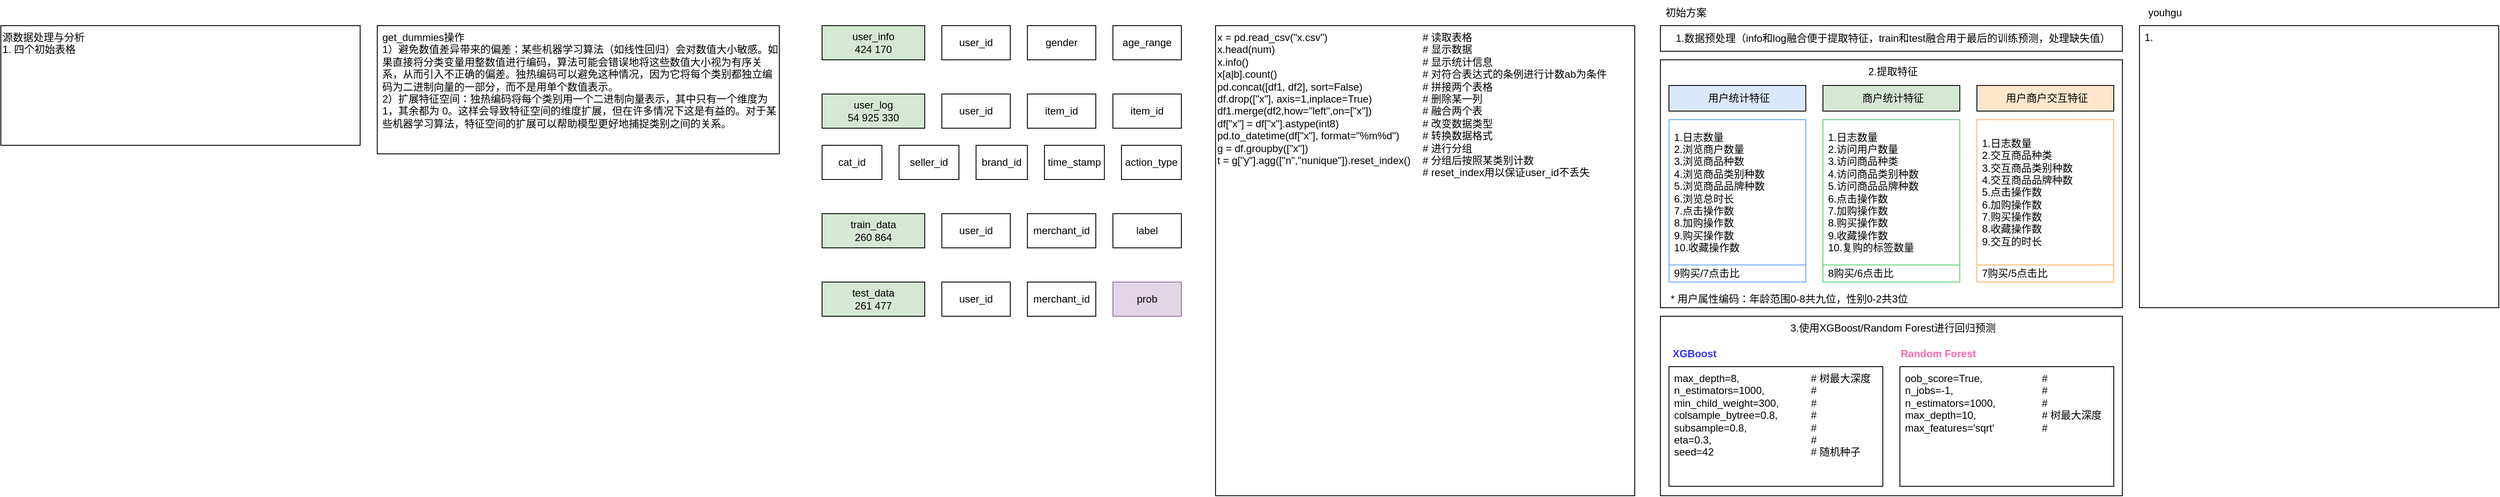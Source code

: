 <mxfile version="24.7.6">
  <diagram name="第 1 页" id="nSqqlTotFycrfwxX73Ba">
    <mxGraphModel dx="2227" dy="961" grid="1" gridSize="10" guides="1" tooltips="1" connect="1" arrows="1" fold="1" page="0" pageScale="1" pageWidth="827" pageHeight="1169" math="0" shadow="0">
      <root>
        <mxCell id="0" />
        <mxCell id="1" parent="0" />
        <mxCell id="o0Hb8o0XORfrBRrqirPu-1" value="&lt;div style=&quot;&quot;&gt;&lt;span style=&quot;background-color: initial;&quot;&gt;源数据处理与分析&lt;/span&gt;&lt;/div&gt;&lt;div style=&quot;&quot;&gt;&lt;span style=&quot;background-color: initial;&quot;&gt;1. 四个初始表格&lt;/span&gt;&lt;/div&gt;&lt;div&gt;&lt;br&gt;&lt;/div&gt;" style="rounded=0;whiteSpace=wrap;html=1;align=left;verticalAlign=top;" parent="1" vertex="1">
          <mxGeometry x="-1160" y="-160" width="420" height="140" as="geometry" />
        </mxCell>
        <mxCell id="o0Hb8o0XORfrBRrqirPu-2" value="user_info&lt;div&gt;424 170&lt;/div&gt;" style="rounded=0;whiteSpace=wrap;html=1;fillColor=#d5e8d4;strokeColor=#000000;" parent="1" vertex="1">
          <mxGeometry x="-200" y="-160" width="120" height="40" as="geometry" />
        </mxCell>
        <mxCell id="o0Hb8o0XORfrBRrqirPu-3" value="user_log&lt;div&gt;54 925 330&lt;/div&gt;" style="rounded=0;whiteSpace=wrap;html=1;fillColor=#d5e8d4;strokeColor=#000000;" parent="1" vertex="1">
          <mxGeometry x="-200" y="-80" width="120" height="40" as="geometry" />
        </mxCell>
        <mxCell id="o0Hb8o0XORfrBRrqirPu-4" value="train_data&lt;div&gt;260 864&lt;/div&gt;" style="rounded=0;whiteSpace=wrap;html=1;fillColor=#d5e8d4;strokeColor=#000000;" parent="1" vertex="1">
          <mxGeometry x="-200" y="60" width="120" height="40" as="geometry" />
        </mxCell>
        <mxCell id="o0Hb8o0XORfrBRrqirPu-5" value="test_data&lt;div&gt;261 477&lt;/div&gt;" style="rounded=0;whiteSpace=wrap;html=1;fillColor=#d5e8d4;strokeColor=#000000;" parent="1" vertex="1">
          <mxGeometry x="-200" y="140" width="120" height="40" as="geometry" />
        </mxCell>
        <mxCell id="o0Hb8o0XORfrBRrqirPu-6" value="x = pd.read_csv(&quot;x.csv&quot;)&lt;span style=&quot;white-space: pre;&quot;&gt;&#x9;&lt;/span&gt;&lt;span style=&quot;white-space: pre;&quot;&gt;&#x9;&lt;span style=&quot;white-space: pre;&quot;&gt;&#x9;&lt;/span&gt;&lt;span style=&quot;white-space: pre;&quot;&gt;&#x9;&lt;/span&gt;&lt;span style=&quot;white-space: pre;&quot;&gt;&#x9;&lt;/span&gt;&lt;/span&gt;# 读取表格&lt;div&gt;x.head(num)&amp;nbsp; &amp;nbsp;&lt;span style=&quot;white-space: pre;&quot;&gt;&#x9;&lt;/span&gt;&lt;span style=&quot;white-space: pre;&quot;&gt;&#x9;&lt;/span&gt;&lt;span style=&quot;white-space: pre;&quot;&gt;&#x9;&lt;/span&gt;&lt;span style=&quot;white-space: pre;&quot;&gt;&#x9;&lt;span style=&quot;white-space: pre;&quot;&gt;&#x9;&lt;/span&gt;&lt;span style=&quot;white-space: pre;&quot;&gt;&#x9;&lt;/span&gt;&lt;span style=&quot;white-space: pre;&quot;&gt;&#x9;&lt;/span&gt;&lt;/span&gt;# 显示数据&lt;/div&gt;&lt;div&gt;x.info()&lt;span style=&quot;white-space: pre;&quot;&gt;&#x9;&lt;/span&gt;&lt;span style=&quot;white-space: pre;&quot;&gt;&#x9;&lt;/span&gt;&lt;span style=&quot;white-space: pre;&quot;&gt;&#x9;&lt;/span&gt;&lt;span style=&quot;white-space: pre;&quot;&gt;&#x9;&lt;/span&gt;&lt;span style=&quot;white-space: pre;&quot;&gt;&#x9;&lt;span style=&quot;white-space: pre;&quot;&gt;&#x9;&lt;/span&gt;&lt;span style=&quot;white-space: pre;&quot;&gt;&#x9;&lt;/span&gt;&lt;span style=&quot;white-space: pre;&quot;&gt;&#x9;&lt;/span&gt;&lt;/span&gt;# 显示统计信息&lt;/div&gt;&lt;div&gt;x[a|b].count()&lt;span style=&quot;white-space: pre;&quot;&gt;&#x9;&lt;/span&gt;&lt;span style=&quot;white-space: pre;&quot;&gt;&#x9;&lt;/span&gt;&lt;span style=&quot;white-space: pre;&quot;&gt;&#x9;&lt;/span&gt;&lt;span style=&quot;white-space: pre;&quot;&gt;&#x9;&lt;span style=&quot;white-space: pre;&quot;&gt;&#x9;&lt;/span&gt;&lt;span style=&quot;white-space: pre;&quot;&gt;&#x9;&lt;/span&gt;&lt;span style=&quot;white-space: pre;&quot;&gt;&#x9;&lt;/span&gt;&lt;/span&gt;# 对符合表达式的条例进行计数ab为条件&lt;/div&gt;&lt;div&gt;pd.concat([df1, df2], sort=False)&lt;span style=&quot;white-space: pre;&quot;&gt;&lt;span style=&quot;white-space: pre;&quot;&gt;&#x9;&lt;/span&gt;&lt;span style=&quot;white-space: pre;&quot;&gt;&#x9;&lt;/span&gt;&lt;span style=&quot;white-space: pre;&quot;&gt;&#x9;&lt;/span&gt;&lt;/span&gt;# 拼接两个表格&lt;br&gt;&lt;/div&gt;&lt;div&gt;df.drop([&quot;x&quot;], axis=1,inplace=True)&lt;span style=&quot;white-space: pre;&quot;&gt;&#x9;&lt;span style=&quot;white-space: pre;&quot;&gt;&#x9;&lt;/span&gt;&lt;span style=&quot;white-space: pre;&quot;&gt;&#x9;&lt;/span&gt;&lt;/span&gt;# 删除某一列&lt;/div&gt;&lt;div&gt;df1.merge(df2,how=&quot;left&quot;,on=[&quot;x&quot;])&lt;span style=&quot;white-space: pre;&quot;&gt;&#x9;&lt;/span&gt;&lt;span style=&quot;white-space: pre;&quot;&gt;&#x9;&lt;/span&gt;&lt;span style=&quot;white-space: pre;&quot;&gt;&#x9;&lt;/span&gt;# 融合两个表&lt;/div&gt;&lt;div&gt;df[&quot;x&quot;] = df[&quot;x&quot;].astype(int8)&lt;span style=&quot;white-space: pre;&quot;&gt;&#x9;&lt;/span&gt;&lt;span style=&quot;white-space: pre;&quot;&gt;&#x9;&lt;/span&gt;&lt;span style=&quot;white-space: pre;&quot;&gt;&#x9;&lt;/span&gt;&lt;span style=&quot;white-space: pre;&quot;&gt;&#x9;&lt;/span&gt;# 改变数据类型&lt;/div&gt;&lt;div&gt;pd.to_datetime(&lt;span style=&quot;background-color: initial;&quot;&gt;df[&quot;x&quot;], format=&quot;%m%d&quot;&lt;/span&gt;&lt;span style=&quot;background-color: initial;&quot;&gt;)&lt;span style=&quot;white-space: pre;&quot;&gt;&#x9;&lt;/span&gt;# 转换数据格式&lt;/span&gt;&lt;/div&gt;&lt;div&gt;&lt;span style=&quot;background-color: initial;&quot;&gt;g = df.groupby([&quot;x&quot;])&lt;span style=&quot;white-space: pre;&quot;&gt;&#x9;&lt;/span&gt;&lt;span style=&quot;white-space: pre;&quot;&gt;&#x9;&lt;/span&gt;&lt;span style=&quot;white-space: pre;&quot;&gt;&#x9;&lt;/span&gt;&lt;span style=&quot;white-space: pre;&quot;&gt;&#x9;&lt;/span&gt;&lt;span style=&quot;white-space: pre;&quot;&gt;&#x9;&lt;/span&gt;# 进行分组&lt;/span&gt;&lt;/div&gt;&lt;div&gt;t = g[&quot;y&quot;].agg([&quot;n&quot;,&quot;nunique&quot;]).reset_index()&lt;span style=&quot;white-space: pre;&quot;&gt;&#x9;&lt;/span&gt;# 分组后按照某类别计数&lt;/div&gt;&lt;div&gt;&lt;span style=&quot;white-space: pre;&quot;&gt;&#x9;&lt;/span&gt;&lt;span style=&quot;white-space: pre;&quot;&gt;&#x9;&lt;/span&gt;&lt;span style=&quot;white-space: pre;&quot;&gt;&#x9;&lt;/span&gt;&lt;span style=&quot;white-space: pre;&quot;&gt;&#x9;&lt;/span&gt;&lt;span style=&quot;white-space: pre;&quot;&gt;&#x9;&lt;/span&gt;&lt;span style=&quot;white-space: pre;&quot;&gt;&#x9;&lt;/span&gt;&lt;span style=&quot;white-space: pre;&quot;&gt;&#x9;&lt;/span&gt;&lt;span style=&quot;white-space: pre;&quot;&gt;&#x9;&lt;/span&gt;&lt;span style=&quot;white-space: pre;&quot;&gt;&#x9;&lt;/span&gt;#&amp;nbsp;&lt;span style=&quot;background-color: initial;&quot;&gt;reset_index用以保证user_id不丢失&lt;/span&gt;&lt;br&gt;&lt;/div&gt;&lt;div&gt;&lt;span style=&quot;background-color: initial;&quot;&gt;&lt;br&gt;&lt;/span&gt;&lt;/div&gt;" style="rounded=0;whiteSpace=wrap;html=1;align=left;verticalAlign=top;" parent="1" vertex="1">
          <mxGeometry x="260" y="-160" width="490" height="550" as="geometry" />
        </mxCell>
        <mxCell id="o0Hb8o0XORfrBRrqirPu-7" value="age_range" style="rounded=0;whiteSpace=wrap;html=1;" parent="1" vertex="1">
          <mxGeometry x="140" y="-160" width="80" height="40" as="geometry" />
        </mxCell>
        <mxCell id="o0Hb8o0XORfrBRrqirPu-8" value="user_id" style="rounded=0;whiteSpace=wrap;html=1;" parent="1" vertex="1">
          <mxGeometry x="-60" y="-160" width="80" height="40" as="geometry" />
        </mxCell>
        <mxCell id="o0Hb8o0XORfrBRrqirPu-9" value="user_id" style="rounded=0;whiteSpace=wrap;html=1;" parent="1" vertex="1">
          <mxGeometry x="-60" y="-80" width="80" height="40" as="geometry" />
        </mxCell>
        <mxCell id="o0Hb8o0XORfrBRrqirPu-10" value="user_id" style="rounded=0;whiteSpace=wrap;html=1;" parent="1" vertex="1">
          <mxGeometry x="-60" y="60" width="80" height="40" as="geometry" />
        </mxCell>
        <mxCell id="o0Hb8o0XORfrBRrqirPu-11" value="gender" style="rounded=0;whiteSpace=wrap;html=1;" parent="1" vertex="1">
          <mxGeometry x="40" y="-160" width="80" height="40" as="geometry" />
        </mxCell>
        <mxCell id="o0Hb8o0XORfrBRrqirPu-12" value="merchant_id" style="rounded=0;whiteSpace=wrap;html=1;" parent="1" vertex="1">
          <mxGeometry x="40" y="60" width="80" height="40" as="geometry" />
        </mxCell>
        <mxCell id="o0Hb8o0XORfrBRrqirPu-13" value="label" style="rounded=0;whiteSpace=wrap;html=1;" parent="1" vertex="1">
          <mxGeometry x="140" y="60" width="80" height="40" as="geometry" />
        </mxCell>
        <mxCell id="o0Hb8o0XORfrBRrqirPu-14" value="item_id" style="rounded=0;whiteSpace=wrap;html=1;" parent="1" vertex="1">
          <mxGeometry x="40" y="-80" width="80" height="40" as="geometry" />
        </mxCell>
        <mxCell id="o0Hb8o0XORfrBRrqirPu-15" value="item_id" style="rounded=0;whiteSpace=wrap;html=1;" parent="1" vertex="1">
          <mxGeometry x="140" y="-80" width="80" height="40" as="geometry" />
        </mxCell>
        <mxCell id="o0Hb8o0XORfrBRrqirPu-16" value="cat_id" style="rounded=0;whiteSpace=wrap;html=1;" parent="1" vertex="1">
          <mxGeometry x="-200" y="-20" width="70" height="40" as="geometry" />
        </mxCell>
        <mxCell id="o0Hb8o0XORfrBRrqirPu-17" value="seller_id" style="rounded=0;whiteSpace=wrap;html=1;" parent="1" vertex="1">
          <mxGeometry x="-110" y="-20" width="70" height="40" as="geometry" />
        </mxCell>
        <mxCell id="o0Hb8o0XORfrBRrqirPu-18" value="brand_id" style="rounded=0;whiteSpace=wrap;html=1;" parent="1" vertex="1">
          <mxGeometry x="-20" y="-20" width="60" height="40" as="geometry" />
        </mxCell>
        <mxCell id="o0Hb8o0XORfrBRrqirPu-19" value="time_stamp" style="rounded=0;whiteSpace=wrap;html=1;" parent="1" vertex="1">
          <mxGeometry x="60" y="-20" width="70" height="40" as="geometry" />
        </mxCell>
        <mxCell id="o0Hb8o0XORfrBRrqirPu-20" value="action_type" style="rounded=0;whiteSpace=wrap;html=1;" parent="1" vertex="1">
          <mxGeometry x="150" y="-20" width="70" height="40" as="geometry" />
        </mxCell>
        <mxCell id="o0Hb8o0XORfrBRrqirPu-21" value="user_id" style="rounded=0;whiteSpace=wrap;html=1;" parent="1" vertex="1">
          <mxGeometry x="-60" y="140" width="80" height="40" as="geometry" />
        </mxCell>
        <mxCell id="o0Hb8o0XORfrBRrqirPu-22" value="merchant_id" style="rounded=0;whiteSpace=wrap;html=1;" parent="1" vertex="1">
          <mxGeometry x="40" y="140" width="80" height="40" as="geometry" />
        </mxCell>
        <mxCell id="o0Hb8o0XORfrBRrqirPu-23" value="prob" style="rounded=0;whiteSpace=wrap;html=1;fillColor=#e1d5e7;strokeColor=#9673a6;" parent="1" vertex="1">
          <mxGeometry x="140" y="140" width="80" height="40" as="geometry" />
        </mxCell>
        <mxCell id="o0Hb8o0XORfrBRrqirPu-24" value="&lt;div&gt;1.数据预处理（info和log融合便于提取特征，train和test融合用于最后的训练预测，&lt;span style=&quot;background-color: initial;&quot;&gt;处理缺失值&lt;/span&gt;&lt;span style=&quot;background-color: initial;&quot;&gt;）&lt;/span&gt;&lt;/div&gt;" style="rounded=0;whiteSpace=wrap;html=1;align=center;verticalAlign=middle;spacing=2;spacingLeft=4;" parent="1" vertex="1">
          <mxGeometry x="780" y="-160" width="540" height="30" as="geometry" />
        </mxCell>
        <mxCell id="eMkulTvPsyGz5oUcg8Yd-1" value="&lt;div&gt;get_dummies操作&lt;/div&gt;1）避免数值差异带来的偏差：某些机器学习算法（如线性回归）会对数值大小敏感。如果直接将分类变量用整数值进行编码，算法可能会错误地将这些数值大小视为有序关系，从而引入不正确的偏差。独热编码可以避免这种情况，因为它将每个类别都独立编码为二进制向量的一部分，而不是用单个数值表示。&lt;div&gt;2）扩展特征空间：独热编码将每个类别用一个二进制向量表示，其中只有一个维度为 1，其余都为 0。这样会导致特征空间的维度扩展，但在许多情况下这是有益的。对于某些机器学习算法，特征空间的扩展可以帮助模型更好地捕捉类别之间的关系。&lt;/div&gt;" style="rounded=0;whiteSpace=wrap;html=1;align=left;verticalAlign=top;spacingLeft=4;" parent="1" vertex="1">
          <mxGeometry x="-720" y="-160" width="470" height="150" as="geometry" />
        </mxCell>
        <mxCell id="yMs0_Jfr-LNyBvqss9Xc-4" value="2.提取特征" style="rounded=0;whiteSpace=wrap;html=1;align=center;verticalAlign=top;spacing=2;spacingLeft=4;strokeColor=#000000;" vertex="1" parent="1">
          <mxGeometry x="780" y="-120" width="540" height="290" as="geometry" />
        </mxCell>
        <mxCell id="yMs0_Jfr-LNyBvqss9Xc-5" value="用户统计特征" style="rounded=0;whiteSpace=wrap;html=1;align=center;verticalAlign=middle;spacing=2;spacingLeft=4;fillColor=#dae8fc;strokeColor=#000000;" vertex="1" parent="1">
          <mxGeometry x="790" y="-90" width="160" height="30" as="geometry" />
        </mxCell>
        <mxCell id="yMs0_Jfr-LNyBvqss9Xc-8" value="商户统计特征" style="rounded=0;whiteSpace=wrap;html=1;align=center;verticalAlign=middle;spacing=2;spacingLeft=4;fillColor=#d5e8d4;strokeColor=#000000;" vertex="1" parent="1">
          <mxGeometry x="970" y="-90" width="160" height="30" as="geometry" />
        </mxCell>
        <mxCell id="yMs0_Jfr-LNyBvqss9Xc-9" value="用户商户交互特征" style="rounded=0;whiteSpace=wrap;html=1;align=center;verticalAlign=middle;spacing=2;spacingLeft=4;fillColor=#ffe6cc;strokeColor=default;" vertex="1" parent="1">
          <mxGeometry x="1150" y="-90" width="160" height="30" as="geometry" />
        </mxCell>
        <mxCell id="yMs0_Jfr-LNyBvqss9Xc-10" value="1.日志数量&lt;div&gt;2.浏览商户数量&lt;/div&gt;&lt;div&gt;3.&lt;span style=&quot;background-color: initial;&quot;&gt;浏览商品种数&lt;/span&gt;&lt;/div&gt;&lt;div&gt;&lt;span style=&quot;background-color: initial;&quot;&gt;4.浏览商品类别种数&lt;/span&gt;&lt;/div&gt;&lt;div&gt;&lt;span style=&quot;background-color: initial;&quot;&gt;5.浏览商品品牌种数&lt;/span&gt;&lt;/div&gt;&lt;div&gt;&lt;span style=&quot;background-color: initial;&quot;&gt;6.浏览总时长&lt;/span&gt;&lt;/div&gt;&lt;div&gt;&lt;span style=&quot;background-color: initial;&quot;&gt;7.点击操作数&lt;/span&gt;&lt;/div&gt;&lt;div&gt;&lt;span style=&quot;background-color: initial;&quot;&gt;8.加购操作数&lt;/span&gt;&lt;/div&gt;&lt;div&gt;&lt;span style=&quot;background-color: initial;&quot;&gt;9.购买操作数&lt;/span&gt;&lt;/div&gt;&lt;div&gt;&lt;span style=&quot;background-color: initial;&quot;&gt;10.收藏操作数&lt;/span&gt;&lt;/div&gt;" style="rounded=0;whiteSpace=wrap;html=1;align=left;verticalAlign=middle;spacing=2;spacingLeft=4;fillColor=#FFFFFF;strokeColor=#63A7FF;" vertex="1" parent="1">
          <mxGeometry x="790" y="-50" width="160" height="170" as="geometry" />
        </mxCell>
        <mxCell id="yMs0_Jfr-LNyBvqss9Xc-12" value="初始方案" style="text;html=1;align=center;verticalAlign=middle;whiteSpace=wrap;rounded=0;" vertex="1" parent="1">
          <mxGeometry x="780" y="-190" width="60" height="30" as="geometry" />
        </mxCell>
        <mxCell id="yMs0_Jfr-LNyBvqss9Xc-13" value="&lt;div&gt;3.使用XGBoost/Random Forest进行回归预测&lt;/div&gt;" style="rounded=0;whiteSpace=wrap;html=1;align=center;verticalAlign=top;spacing=2;spacingLeft=4;" vertex="1" parent="1">
          <mxGeometry x="780" y="180" width="540" height="210" as="geometry" />
        </mxCell>
        <mxCell id="yMs0_Jfr-LNyBvqss9Xc-14" value="1.日志数量&lt;div&gt;2.访问用户数量&lt;/div&gt;&lt;div&gt;3.访问商品种类&lt;/div&gt;&lt;div&gt;4.访问商品类别种数&lt;/div&gt;&lt;div&gt;5.访问商品品牌种数&lt;/div&gt;&lt;div&gt;&lt;div&gt;&lt;span style=&quot;background-color: initial;&quot;&gt;6.点击操作数&lt;/span&gt;&lt;/div&gt;&lt;div&gt;&lt;span style=&quot;background-color: initial;&quot;&gt;7.加购操作数&lt;/span&gt;&lt;/div&gt;&lt;div&gt;&lt;span style=&quot;background-color: initial;&quot;&gt;8.购买操作数&lt;/span&gt;&lt;/div&gt;&lt;div&gt;&lt;span style=&quot;background-color: initial;&quot;&gt;9.收藏操作数&lt;/span&gt;&lt;/div&gt;&lt;/div&gt;&lt;div&gt;&lt;span style=&quot;background-color: initial;&quot;&gt;10.复购的标签数量&lt;/span&gt;&lt;/div&gt;" style="rounded=0;whiteSpace=wrap;html=1;align=left;verticalAlign=middle;spacing=2;spacingLeft=4;fillColor=#FFFFFF;strokeColor=#62CC82;" vertex="1" parent="1">
          <mxGeometry x="970" y="-50" width="160" height="170" as="geometry" />
        </mxCell>
        <mxCell id="yMs0_Jfr-LNyBvqss9Xc-15" value="1.日志数量&lt;div&gt;&lt;div&gt;2.交互商品种类&lt;/div&gt;&lt;div&gt;3.交互商品类别种数&lt;/div&gt;&lt;div&gt;4.交互商品品牌种数&lt;/div&gt;&lt;div&gt;&lt;div&gt;&lt;span style=&quot;background-color: initial;&quot;&gt;5.点击操作数&lt;/span&gt;&lt;/div&gt;&lt;div&gt;&lt;span style=&quot;background-color: initial;&quot;&gt;6.加购操作数&lt;/span&gt;&lt;/div&gt;&lt;div&gt;&lt;span style=&quot;background-color: initial;&quot;&gt;7.购买操作数&lt;/span&gt;&lt;/div&gt;&lt;div&gt;&lt;span style=&quot;background-color: initial;&quot;&gt;8.收藏操作数&lt;/span&gt;&lt;/div&gt;&lt;/div&gt;&lt;/div&gt;&lt;div&gt;&lt;span style=&quot;background-color: initial;&quot;&gt;9.交互的时长&lt;/span&gt;&lt;/div&gt;" style="rounded=0;whiteSpace=wrap;html=1;align=left;verticalAlign=middle;spacing=2;spacingLeft=4;fillColor=#FFFFFF;strokeColor=#FFB366;" vertex="1" parent="1">
          <mxGeometry x="1150" y="-50" width="160" height="170" as="geometry" />
        </mxCell>
        <mxCell id="yMs0_Jfr-LNyBvqss9Xc-16" value="9购买/7点击比" style="rounded=0;whiteSpace=wrap;html=1;align=left;verticalAlign=middle;spacing=2;spacingLeft=4;fillColor=#FFFFFF;strokeColor=#63A7FF;" vertex="1" parent="1">
          <mxGeometry x="790" y="120" width="160" height="20" as="geometry" />
        </mxCell>
        <mxCell id="yMs0_Jfr-LNyBvqss9Xc-17" value="8购买/6点击比" style="rounded=0;whiteSpace=wrap;html=1;align=left;verticalAlign=middle;spacing=2;spacingLeft=4;fillColor=#FFFFFF;strokeColor=#62cc82;" vertex="1" parent="1">
          <mxGeometry x="970" y="120" width="160" height="20" as="geometry" />
        </mxCell>
        <mxCell id="yMs0_Jfr-LNyBvqss9Xc-18" value="7购买/5点击比" style="rounded=0;whiteSpace=wrap;html=1;align=left;verticalAlign=middle;spacing=2;spacingLeft=4;fillColor=#FFFFFF;strokeColor=#ffb366;" vertex="1" parent="1">
          <mxGeometry x="1150" y="120" width="160" height="20" as="geometry" />
        </mxCell>
        <mxCell id="yMs0_Jfr-LNyBvqss9Xc-19" value="* 用户属性编码：年龄范围0-8共九位，性别0-2共3位" style="text;html=1;align=left;verticalAlign=middle;whiteSpace=wrap;rounded=0;" vertex="1" parent="1">
          <mxGeometry x="790" y="150" width="520" height="20" as="geometry" />
        </mxCell>
        <mxCell id="yMs0_Jfr-LNyBvqss9Xc-20" value="&lt;div&gt;max_depth=8,&lt;span style=&quot;white-space: pre;&quot;&gt;&#x9;&lt;/span&gt;&lt;span style=&quot;white-space: pre;&quot;&gt;&#x9;&lt;/span&gt;&lt;span style=&quot;white-space: pre;&quot;&gt;&#x9;&lt;span style=&quot;white-space: pre;&quot;&gt;&#x9;&lt;/span&gt;&lt;/span&gt;# 树最大深度&lt;/div&gt;&lt;div&gt;n_estimators=1000,&lt;span style=&quot;white-space: pre;&quot;&gt;&#x9;&lt;/span&gt;&lt;span style=&quot;white-space: pre;&quot;&gt;&#x9;&lt;/span&gt;#&amp;nbsp;&lt;/div&gt;&lt;div&gt;min_child_weight=300,&lt;span style=&quot;white-space: pre;&quot;&gt;&#x9;&lt;/span&gt;&lt;span style=&quot;white-space: pre;&quot;&gt;&#x9;&lt;/span&gt;#&amp;nbsp;&lt;/div&gt;&lt;div&gt;colsample_bytree=0.8,&lt;span style=&quot;white-space: pre;&quot;&gt;&#x9;&lt;/span&gt;&lt;span style=&quot;white-space: pre;&quot;&gt;&#x9;&lt;/span&gt;#&amp;nbsp;&lt;/div&gt;&lt;div&gt;subsample=0.8,&lt;span style=&quot;white-space: pre;&quot;&gt;&#x9;&lt;/span&gt;&lt;span style=&quot;white-space: pre;&quot;&gt;&#x9;&lt;/span&gt;&lt;span style=&quot;white-space: pre;&quot;&gt;&#x9;&lt;/span&gt;#&amp;nbsp;&lt;/div&gt;&lt;div&gt;eta=0.3,&lt;span style=&quot;white-space: pre;&quot;&gt;&#x9;&lt;/span&gt;&lt;span style=&quot;white-space: pre;&quot;&gt;&#x9;&lt;/span&gt;&lt;span style=&quot;white-space: pre;&quot;&gt;&#x9;&lt;/span&gt;&lt;span style=&quot;white-space: pre;&quot;&gt;&#x9;&lt;/span&gt;&lt;span style=&quot;white-space: pre;&quot;&gt;&#x9;&lt;/span&gt;#&amp;nbsp;&lt;/div&gt;&lt;div&gt;seed=42&lt;span style=&quot;white-space: pre;&quot;&gt;&#x9;&lt;/span&gt;&lt;span style=&quot;white-space: pre;&quot;&gt;&#x9;&lt;/span&gt;&lt;span style=&quot;white-space: pre;&quot;&gt;&#x9;&lt;/span&gt;&lt;span style=&quot;white-space: pre;&quot;&gt;&#x9;&lt;/span&gt;&lt;span style=&quot;white-space: pre;&quot;&gt;&#x9;&lt;/span&gt;# 随机种子&lt;/div&gt;" style="rounded=0;whiteSpace=wrap;html=1;align=left;spacingLeft=4;verticalAlign=top;" vertex="1" parent="1">
          <mxGeometry x="790" y="239" width="250" height="140" as="geometry" />
        </mxCell>
        <mxCell id="yMs0_Jfr-LNyBvqss9Xc-21" value="&lt;div&gt;oob_score=True,&lt;span style=&quot;white-space: pre;&quot;&gt;&#x9;&lt;/span&gt;&lt;span style=&quot;white-space: pre;&quot;&gt;&#x9;&lt;/span&gt;&lt;span style=&quot;white-space: pre;&quot;&gt;&#x9;&lt;/span&gt;#&lt;/div&gt;&lt;div&gt;n_jobs=-1,&lt;span style=&quot;white-space: pre;&quot;&gt;&#x9;&lt;/span&gt;&lt;span style=&quot;white-space: pre;&quot;&gt;&#x9;&lt;/span&gt;&lt;span style=&quot;white-space: pre;&quot;&gt;&#x9;&lt;/span&gt;&lt;span style=&quot;white-space: pre;&quot;&gt;&#x9;&lt;/span&gt;#&lt;/div&gt;&lt;div&gt;n_estimators=1000,&lt;span style=&quot;white-space: pre;&quot;&gt;&#x9;&lt;/span&gt;&lt;span style=&quot;white-space: pre;&quot;&gt;&#x9;&lt;/span&gt;#&lt;/div&gt;&lt;div&gt;max_depth=10,&lt;span style=&quot;white-space: pre;&quot;&gt;&#x9;&lt;/span&gt;&lt;span style=&quot;white-space: pre;&quot;&gt;&#x9;&lt;/span&gt;&lt;span style=&quot;white-space: pre;&quot;&gt;&#x9;&lt;/span&gt;# 树最大深度&lt;/div&gt;&lt;div style=&quot;&quot;&gt;max_features=&#39;sqrt&#39;&lt;span style=&quot;white-space: pre;&quot;&gt;&#x9;&lt;/span&gt;&lt;span style=&quot;white-space: pre;&quot;&gt;&#x9;&lt;/span&gt;&lt;span style=&quot;white-space: pre;&quot;&gt;&#x9;&lt;/span&gt;#&amp;nbsp;&lt;/div&gt;" style="rounded=0;whiteSpace=wrap;html=1;spacingLeft=4;horizontal=1;verticalAlign=top;align=left;" vertex="1" parent="1">
          <mxGeometry x="1060" y="239" width="250" height="140" as="geometry" />
        </mxCell>
        <mxCell id="yMs0_Jfr-LNyBvqss9Xc-23" value="XGBoost" style="text;html=1;align=center;verticalAlign=middle;whiteSpace=wrap;rounded=0;fontColor=#3333FF;fontStyle=1" vertex="1" parent="1">
          <mxGeometry x="790" y="209" width="60" height="30" as="geometry" />
        </mxCell>
        <mxCell id="yMs0_Jfr-LNyBvqss9Xc-24" value="Random Forest" style="text;html=1;align=center;verticalAlign=middle;whiteSpace=wrap;rounded=0;fontStyle=1;fontColor=#FF66B3;" vertex="1" parent="1">
          <mxGeometry x="1060" y="209" width="90" height="30" as="geometry" />
        </mxCell>
        <mxCell id="yMs0_Jfr-LNyBvqss9Xc-27" value="1." style="rounded=0;whiteSpace=wrap;html=1;align=left;spacingLeft=4;verticalAlign=top;" vertex="1" parent="1">
          <mxGeometry x="1340" y="-160" width="420" height="330" as="geometry" />
        </mxCell>
        <mxCell id="yMs0_Jfr-LNyBvqss9Xc-28" value="youhgu" style="text;html=1;align=center;verticalAlign=middle;whiteSpace=wrap;rounded=0;" vertex="1" parent="1">
          <mxGeometry x="1340" y="-190" width="60" height="30" as="geometry" />
        </mxCell>
      </root>
    </mxGraphModel>
  </diagram>
</mxfile>
